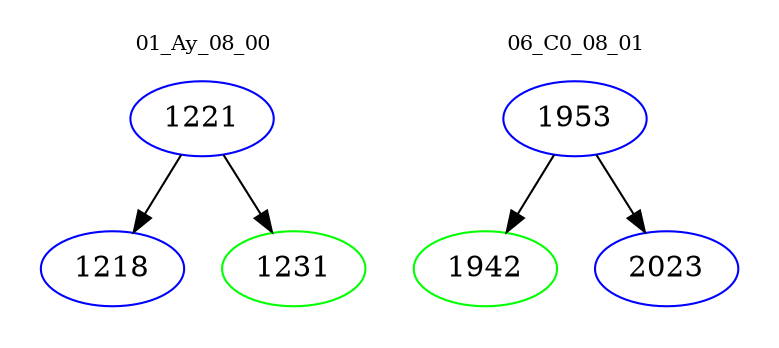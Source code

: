 digraph{
subgraph cluster_0 {
color = white
label = "01_Ay_08_00";
fontsize=10;
T0_1221 [label="1221", color="blue"]
T0_1221 -> T0_1218 [color="black"]
T0_1218 [label="1218", color="blue"]
T0_1221 -> T0_1231 [color="black"]
T0_1231 [label="1231", color="green"]
}
subgraph cluster_1 {
color = white
label = "06_C0_08_01";
fontsize=10;
T1_1953 [label="1953", color="blue"]
T1_1953 -> T1_1942 [color="black"]
T1_1942 [label="1942", color="green"]
T1_1953 -> T1_2023 [color="black"]
T1_2023 [label="2023", color="blue"]
}
}
